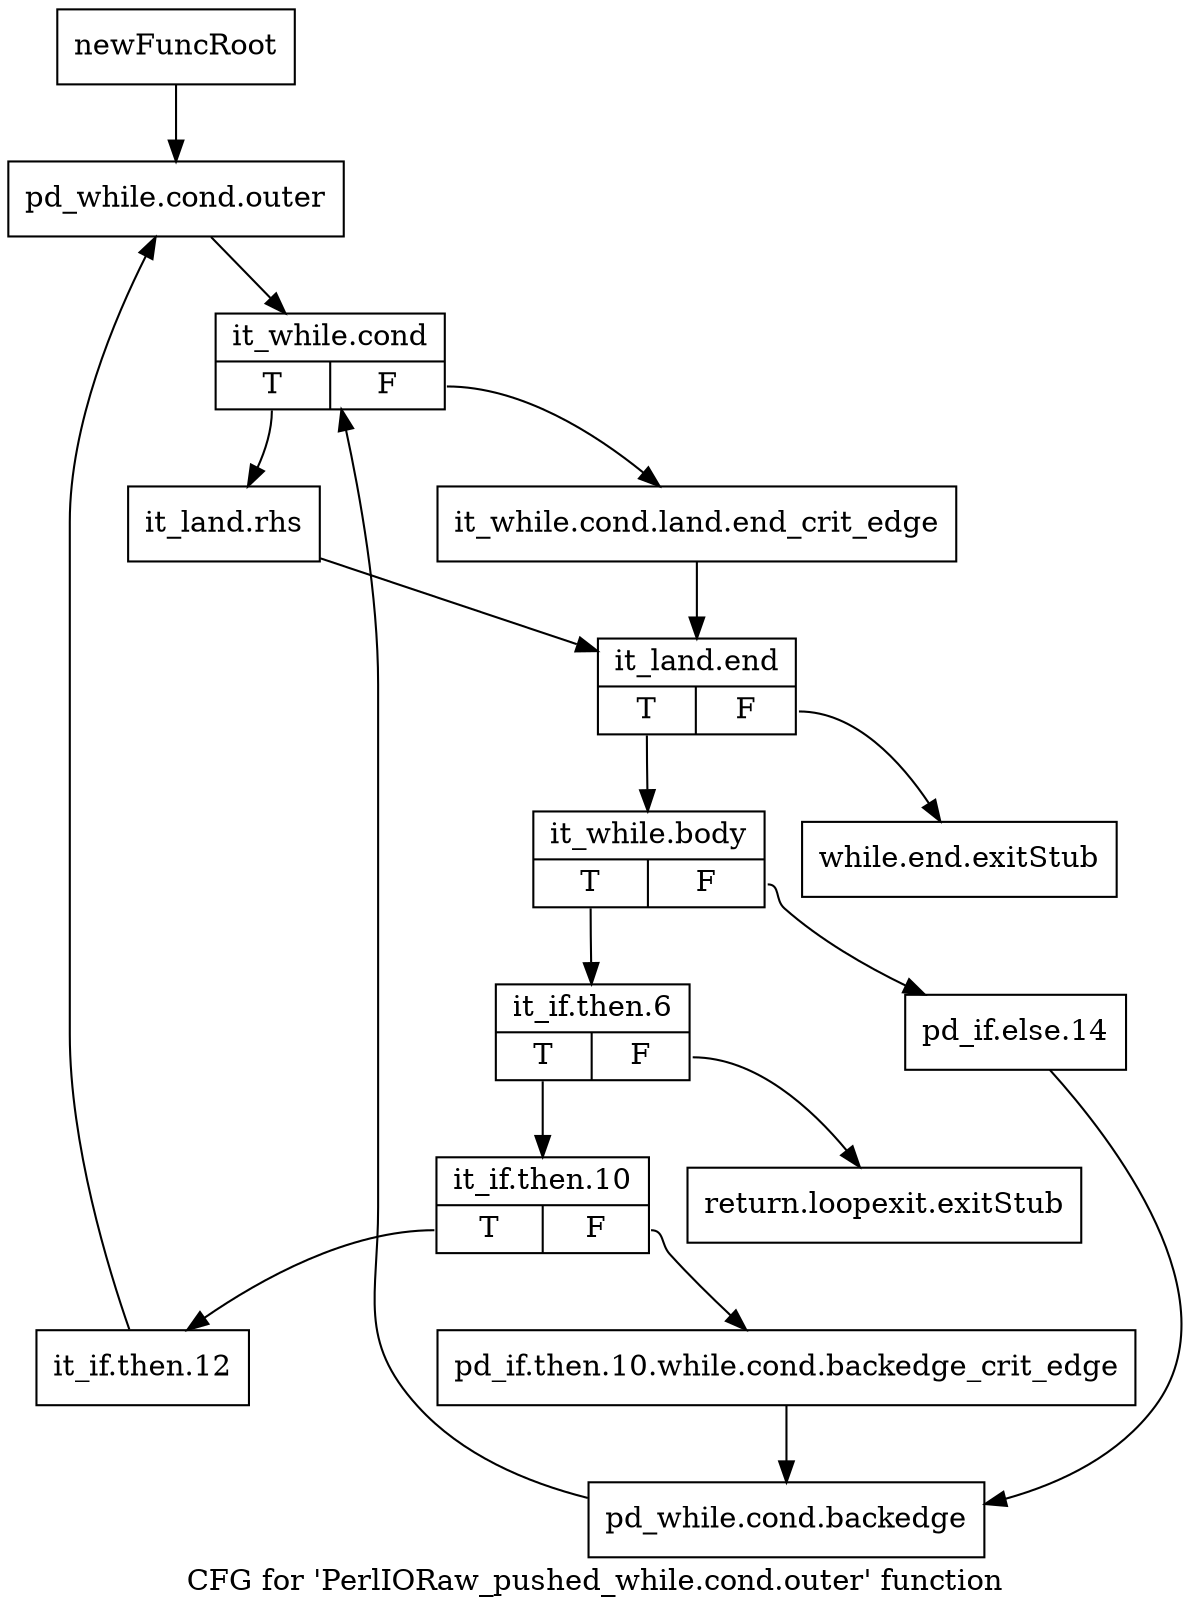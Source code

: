 digraph "CFG for 'PerlIORaw_pushed_while.cond.outer' function" {
	label="CFG for 'PerlIORaw_pushed_while.cond.outer' function";

	Node0x4d8ab30 [shape=record,label="{newFuncRoot}"];
	Node0x4d8ab30 -> Node0x4d8ac20;
	Node0x4d8ab80 [shape=record,label="{while.end.exitStub}"];
	Node0x4d8abd0 [shape=record,label="{return.loopexit.exitStub}"];
	Node0x4d8ac20 [shape=record,label="{pd_while.cond.outer}"];
	Node0x4d8ac20 -> Node0x4d8ac70;
	Node0x4d8ac70 [shape=record,label="{it_while.cond|{<s0>T|<s1>F}}"];
	Node0x4d8ac70:s0 -> Node0x4d950d0;
	Node0x4d8ac70:s1 -> Node0x4d8acc0;
	Node0x4d8acc0 [shape=record,label="{it_while.cond.land.end_crit_edge}"];
	Node0x4d8acc0 -> Node0x4d95120;
	Node0x4d950d0 [shape=record,label="{it_land.rhs}"];
	Node0x4d950d0 -> Node0x4d95120;
	Node0x4d95120 [shape=record,label="{it_land.end|{<s0>T|<s1>F}}"];
	Node0x4d95120:s0 -> Node0x4d95170;
	Node0x4d95120:s1 -> Node0x4d8ab80;
	Node0x4d95170 [shape=record,label="{it_while.body|{<s0>T|<s1>F}}"];
	Node0x4d95170:s0 -> Node0x4d95210;
	Node0x4d95170:s1 -> Node0x4d951c0;
	Node0x4d951c0 [shape=record,label="{pd_if.else.14}"];
	Node0x4d951c0 -> Node0x4d95300;
	Node0x4d95210 [shape=record,label="{it_if.then.6|{<s0>T|<s1>F}}"];
	Node0x4d95210:s0 -> Node0x4d95260;
	Node0x4d95210:s1 -> Node0x4d8abd0;
	Node0x4d95260 [shape=record,label="{it_if.then.10|{<s0>T|<s1>F}}"];
	Node0x4d95260:s0 -> Node0x4d95350;
	Node0x4d95260:s1 -> Node0x4d952b0;
	Node0x4d952b0 [shape=record,label="{pd_if.then.10.while.cond.backedge_crit_edge}"];
	Node0x4d952b0 -> Node0x4d95300;
	Node0x4d95300 [shape=record,label="{pd_while.cond.backedge}"];
	Node0x4d95300 -> Node0x4d8ac70;
	Node0x4d95350 [shape=record,label="{it_if.then.12}"];
	Node0x4d95350 -> Node0x4d8ac20;
}
